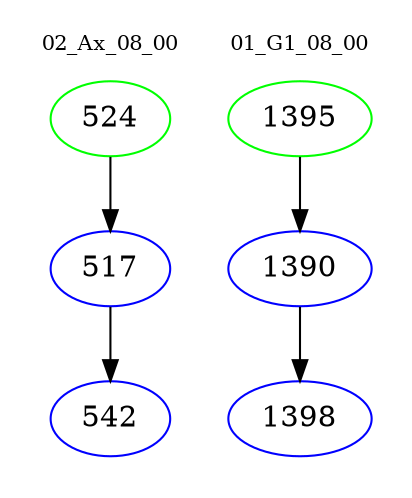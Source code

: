 digraph{
subgraph cluster_0 {
color = white
label = "02_Ax_08_00";
fontsize=10;
T0_524 [label="524", color="green"]
T0_524 -> T0_517 [color="black"]
T0_517 [label="517", color="blue"]
T0_517 -> T0_542 [color="black"]
T0_542 [label="542", color="blue"]
}
subgraph cluster_1 {
color = white
label = "01_G1_08_00";
fontsize=10;
T1_1395 [label="1395", color="green"]
T1_1395 -> T1_1390 [color="black"]
T1_1390 [label="1390", color="blue"]
T1_1390 -> T1_1398 [color="black"]
T1_1398 [label="1398", color="blue"]
}
}
